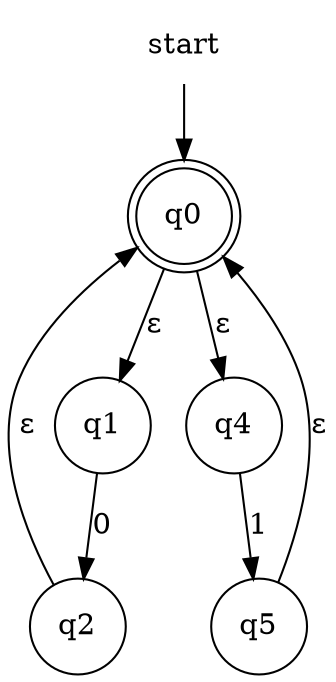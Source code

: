 digraph automaton {
    node [shape=none]; start;
    node [shape=doublecircle]; "q0";
    node [shape=circle];
    start -> "q0";
    "q0" -> "q1" [label="&epsilon;"];
    "q0" -> "q4" [label="&epsilon;"];
    "q1" -> "q2" [label="0"];
    "q2" -> "q0" [label="&epsilon;"];
    "q4" -> "q5" [label="1"];
    "q5" -> "q0" [label="&epsilon;"];
}
